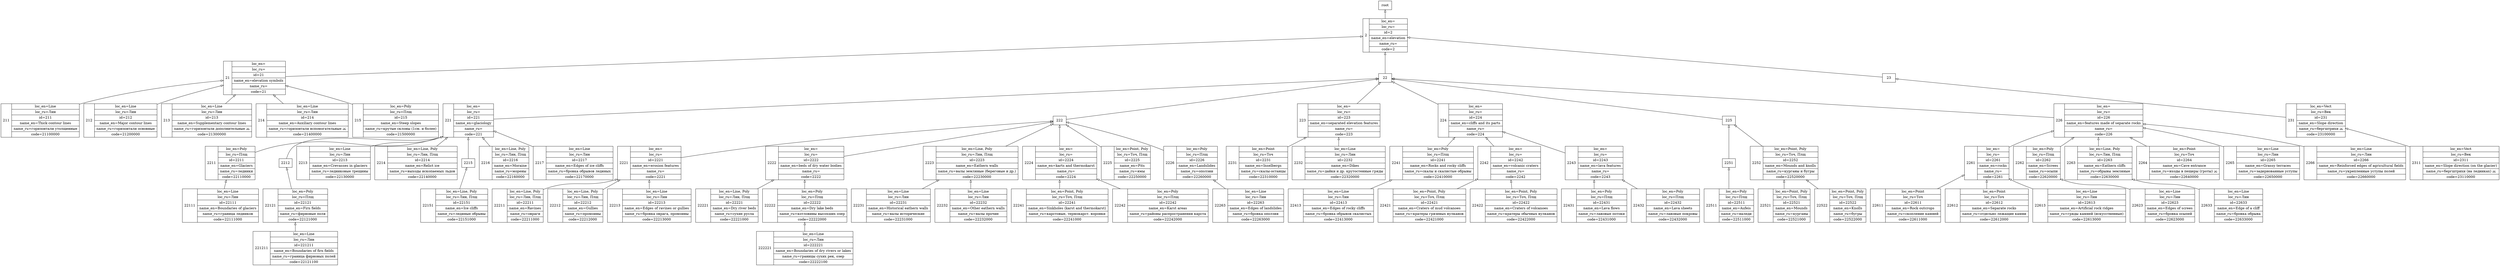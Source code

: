 /* This file was auto-generated on Sun Dec 23 22:46:09 2012
   using SOFT.pm library version 0.5.  Command line:
/usr/local/bin/soft2gv.pl --noorphans --tuples=RFK-elevation.csv --styles=features.gvsty RFK-elevation.soft
*/
digraph G {
	rankdir=BT
	/* subgraphs */
	/* node attributes */
	"cat:2" [weight="5",shape="record",label="{2}|{loc_en=|loc_ru=|id=2|name_en=elevation|name_ru=|code=2}"];
	"cat:21" [weight="5",shape="record",label="{21}|{loc_en=|loc_ru=|id=21|name_en=elevation symbols|name_ru=|code=21}"];
	"cat:211" [weight="5",shape="record",label="{211}|{loc_en=Line|loc_ru=&#x41B;&#x438;&#x43D;|id=211|name_en=Thick contour lines|name_ru=&#x433;&#x43E;&#x440;&#x438;&#x437;&#x43E;&#x43D;&#x442;&#x430;&#x43B;&#x438; &#x443;&#x442;&#x43E;&#x43B;&#x449;&#x435;&#x43D;&#x43D;&#x44B;&#x435;|code=21100000}"];
	"cat:212" [weight="5",shape="record",label="{212}|{loc_en=Line|loc_ru=&#x41B;&#x438;&#x43D;|id=212|name_en=Major contour lines|name_ru=&#x433;&#x43E;&#x440;&#x438;&#x437;&#x43E;&#x43D;&#x442;&#x430;&#x43B;&#x438; &#x43E;&#x441;&#x43D;&#x43E;&#x432;&#x43D;&#x44B;&#x435;|code=21200000}"];
	"cat:213" [weight="5",shape="record",label="{213}|{loc_en=Line|loc_ru=&#x41B;&#x438;&#x43D;|id=213|name_en=Supplementary contour lines|name_ru=&#x433;&#x43E;&#x440;&#x438;&#x437;&#x43E;&#x43D;&#x442;&#x430;&#x43B;&#x438; &#x434;&#x43E;&#x43F;&#x43E;&#x43B;&#x43D;&#x438;&#x442;&#x435;&#x43B;&#x44C;&#x43D;&#x44B;&#x435; &#x2694;|code=21300000}"];
	"cat:214" [weight="5",shape="record",label="{214}|{loc_en=Line|loc_ru=&#x41B;&#x438;&#x43D;|id=214|name_en=Auxiliary contour lines|name_ru=&#x433;&#x43E;&#x440;&#x438;&#x437;&#x43E;&#x43D;&#x442;&#x430;&#x43B;&#x438; &#x432;&#x441;&#x43F;&#x43E;&#x43C;&#x43E;&#x433;&#x430;&#x442;&#x435;&#x43B;&#x44C;&#x43D;&#x44B;&#x435; &#x2694;|code=21400000}"];
	"cat:215" [weight="5",shape="record",label="{215}|{loc_en=Poly|loc_ru=&#x41F;&#x43B;&#x449;|id=215|name_en=Steep slopes|name_ru=&#x43A;&#x440;&#x443;&#x442;&#x44B;&#x435; &#x441;&#x43A;&#x43B;&#x43E;&#x43D;&#x44B; (1&#x441;&#x43C;. &#x438; &#x431;&#x43E;&#x43B;&#x435;&#x435;)|code=21500000}"];
	"cat:22" [weight="5",shape="box",label="22"];
	"cat:221" [weight="5",shape="record",label="{221}|{loc_en=|loc_ru=|id=221|name_en=glaciology|name_ru=|code=221}"];
	"cat:2211" [weight="5",shape="record",label="{2211}|{loc_en=Poly|loc_ru=&#x41F;&#x43B;&#x449;|id=2211|name_en=Glaciers|name_ru=&#x43B;&#x435;&#x434;&#x43D;&#x438;&#x43A;&#x438;|code=22110000}"];
	"cat:22111" [weight="5",shape="record",label="{22111}|{loc_en=Line|loc_ru=&#x41B;&#x438;&#x43D;|id=22111|name_en=Boundaries of glaciers|name_ru=&#x433;&#x440;&#x430;&#x43D;&#x438;&#x446;&#x430; &#x43B;&#x435;&#x434;&#x43D;&#x438;&#x43A;&#x43E;&#x432;|code=22111000}"];
	"cat:2212" [weight="5",shape="box",label="2212"];
	"cat:22121" [weight="5",shape="record",label="{22121}|{loc_en=Poly|loc_ru=&#x41F;&#x43B;&#x449;|id=22121|name_en=Firn fields|name_ru=&#x444;&#x438;&#x440;&#x43D;&#x43E;&#x432;&#x44B;&#x435; &#x43F;&#x43E;&#x43B;&#x44F;|code=22121000}"];
	"cat:221211" [weight="5",shape="record",label="{221211}|{loc_en=Line|loc_ru=&#x41B;&#x438;&#x43D;|id=221211|name_en=Boundaries of firn fields|name_ru=&#x433;&#x440;&#x430;&#x43D;&#x438;&#x446;&#x430; &#x444;&#x438;&#x440;&#x43D;&#x43E;&#x432;&#x44B;&#x445; &#x43F;&#x43E;&#x43B;&#x435;&#x439;|code=22121100}"];
	"cat:2213" [weight="5",shape="record",label="{2213}|{loc_en=Line|loc_ru=&#x41B;&#x438;&#x43D;|id=2213|name_en=Crevasses in glaciers|name_ru=&#x43B;&#x435;&#x434;&#x43D;&#x438;&#x43A;&#x43E;&#x432;&#x44B;&#x435; &#x442;&#x440;&#x435;&#x449;&#x438;&#x43D;&#x44B;|code=22130000}"];
	"cat:2214" [weight="5",shape="record",label="{2214}|{loc_en=Line, Poly|loc_ru=&#x41B;&#x438;&#x43D;, &#x41F;&#x43B;&#x449;|id=2214|name_en=Relict ice|name_ru=&#x432;&#x44B;&#x445;&#x43E;&#x434;&#x44B; &#x438;&#x441;&#x43A;&#x43E;&#x43F;&#x430;&#x435;&#x43C;&#x44B;&#x445; &#x43B;&#x44C;&#x434;&#x43E;&#x432;|code=22140000}"];
	"cat:2215" [weight="5",shape="box",label="2215"];
	"cat:22151" [weight="5",shape="record",label="{22151}|{loc_en=Line, Poly|loc_ru=&#x41B;&#x438;&#x43D;, &#x41F;&#x43B;&#x449;|id=22151|name_en=Ice cliffs|name_ru=&#x43B;&#x435;&#x434;&#x44F;&#x43D;&#x44B;&#x435; &#x43E;&#x431;&#x440;&#x44B;&#x432;&#x44B;|code=22151000}"];
	"cat:2216" [weight="5",shape="record",label="{2216}|{loc_en=Line, Poly|loc_ru=&#x41B;&#x438;&#x43D;, &#x41F;&#x43B;&#x449;|id=2216|name_en=Moraine|name_ru=&#x43C;&#x43E;&#x440;&#x435;&#x43D;&#x44B;|code=22160000}"];
	"cat:2217" [weight="5",shape="record",label="{2217}|{loc_en=Line|loc_ru=&#x41B;&#x438;&#x43D;|id=2217|name_en=Edges of ice cliffs|name_ru=&#x431;&#x440;&#x43E;&#x432;&#x43A;&#x430; &#x43E;&#x431;&#x440;&#x44B;&#x432;&#x43E;&#x432; &#x43B;&#x435;&#x434;&#x44F;&#x43D;&#x44B;&#x445;|code=22170000}"];
	"cat:222" [weight="5",shape="box",label="222"];
	"cat:2221" [weight="5",shape="record",label="{2221}|{loc_en=|loc_ru=|id=2221|name_en=erosion features|name_ru=|code=2221}"];
	"cat:22211" [weight="5",shape="record",label="{22211}|{loc_en=Line, Poly|loc_ru=&#x41B;&#x438;&#x43D;, &#x41F;&#x43B;&#x449;|id=22211|name_en=Ravines|name_ru=&#x43E;&#x432;&#x440;&#x430;&#x433;&#x438;|code=22211000}"];
	"cat:22212" [weight="5",shape="record",label="{22212}|{loc_en=Line, Poly|loc_ru=&#x41B;&#x438;&#x43D;, &#x41F;&#x43B;&#x449;|id=22212|name_en=Gullies|name_ru=&#x43F;&#x440;&#x43E;&#x43C;&#x43E;&#x438;&#x43D;&#x44B;|code=22212000}"];
	"cat:22213" [weight="5",shape="record",label="{22213}|{loc_en=Line|loc_ru=&#x41B;&#x438;&#x43D;|id=22213|name_en=Edges of ravines or gullies|name_ru=&#x431;&#x440;&#x43E;&#x432;&#x43A;&#x430; &#x43E;&#x432;&#x440;&#x430;&#x433;&#x430;, &#x43F;&#x440;&#x43E;&#x43C;&#x43E;&#x438;&#x43D;&#x44B;|code=22213000}"];
	"cat:2222" [weight="5",shape="record",label="{2222}|{loc_en=|loc_ru=|id=2222|name_en=beds of dry water bodies|name_ru=|code=2222}"];
	"cat:22221" [weight="5",shape="record",label="{22221}|{loc_en=Line, Poly|loc_ru=&#x41B;&#x438;&#x43D;, &#x41F;&#x43B;&#x449;|id=22221|name_en=Dry river beds|name_ru=&#x441;&#x443;&#x445;&#x438;&#x435; &#x440;&#x443;&#x441;&#x43B;&#x430;|code=22221000}"];
	"cat:22222" [weight="5",shape="record",label="{22222}|{loc_en=Poly|loc_ru=&#x41F;&#x43B;&#x449;|id=22222|name_en=Dry lake beds|name_ru=&#x43A;&#x43E;&#x442;&#x43B;&#x43E;&#x432;&#x438;&#x43D;&#x44B; &#x432;&#x44B;&#x441;&#x43E;&#x445;&#x448;&#x438;&#x445; &#x43E;&#x437;&#x435;&#x440;|code=22222000}"];
	"cat:222221" [weight="5",shape="record",label="{222221}|{loc_en=Line|loc_ru=&#x41B;&#x438;&#x43D;|id=222221|name_en=Boundaries of dry rivers or lakes|name_ru=&#x433;&#x440;&#x430;&#x43D;&#x438;&#x446;&#x44B; &#x441;&#x443;&#x445;&#x438;&#x445; &#x440;&#x435;&#x43A;, &#x43E;&#x437;&#x435;&#x440;|code=22222100}"];
	"cat:2223" [weight="5",shape="record",label="{2223}|{loc_en=Line, Poly|loc_ru=&#x41B;&#x438;&#x43D;, &#x41F;&#x43B;&#x449;|id=2223|name_en=Eathern walls|name_ru=&#x432;&#x430;&#x43B;&#x44B; &#x437;&#x435;&#x43C;&#x43B;&#x44F;&#x43D;&#x44B;&#x435; (&#x431;&#x435;&#x440;&#x435;&#x433;&#x43E;&#x432;&#x44B;&#x435; &#x438; &#x434;&#x440;.)|code=22230000}"];
	"cat:22231" [weight="5",shape="record",label="{22231}|{loc_en=Line|loc_ru=&#x41B;&#x438;&#x43D;|id=22231|name_en=Historical eathern walls|name_ru=&#x432;&#x430;&#x43B;&#x44B; &#x438;&#x441;&#x442;&#x43E;&#x440;&#x438;&#x447;&#x435;&#x441;&#x43A;&#x438;&#x435;|code=22231000}"];
	"cat:22232" [weight="5",shape="record",label="{22232}|{loc_en=Line|loc_ru=&#x41B;&#x438;&#x43D;|id=22232|name_en=Other eathern walls|name_ru=&#x432;&#x430;&#x43B;&#x44B; &#x43F;&#x440;&#x43E;&#x447;&#x438;&#x435;|code=22232000}"];
	"cat:2224" [weight="5",shape="record",label="{2224}|{loc_en=|loc_ru=|id=2224|name_en=karts and thermokarst|name_ru=|code=2224}"];
	"cat:22241" [weight="5",shape="record",label="{22241}|{loc_en=Point, Poly|loc_ru=&#x422;&#x43E;&#x447;, &#x41F;&#x43B;&#x449;|id=22241|name_en=Sinkholes (karst and thermokarst)|name_ru=&#x43A;&#x430;&#x440;&#x441;&#x442;&#x43E;&#x432;&#x44B;&#x435;, &#x442;&#x435;&#x440;&#x43C;&#x43E;&#x43A;&#x430;&#x440;&#x441;&#x442;. &#x432;&#x43E;&#x440;&#x43E;&#x43D;&#x43A;&#x438;|code=22241000}"];
	"cat:22242" [weight="5",shape="record",label="{22242}|{loc_en=Poly|loc_ru=&#x41F;&#x43B;&#x449;|id=22242|name_en=Karst areas|name_ru=&#x440;&#x430;&#x439;&#x43E;&#x43D;&#x44B; &#x440;&#x430;&#x441;&#x43F;&#x440;&#x43E;&#x441;&#x442;&#x440;&#x430;&#x43D;&#x435;&#x43D;&#x438;&#x44F; &#x43A;&#x430;&#x440;&#x441;&#x442;&#x430;|code=22242000}"];
	"cat:2225" [weight="5",shape="record",label="{2225}|{loc_en=Point, Poly|loc_ru=&#x422;&#x43E;&#x447;, &#x41F;&#x43B;&#x449;|id=2225|name_en=Pits|name_ru=&#x44F;&#x43C;&#x44B;|code=22250000}"];
	"cat:2226" [weight="5",shape="record",label="{2226}|{loc_en=Poly|loc_ru=&#x41F;&#x43B;&#x449;|id=2226|name_en=Landslides|name_ru=&#x43E;&#x43F;&#x43E;&#x43B;&#x437;&#x43D;&#x438;|code=22260000}"];
	"cat:22263" [weight="5",shape="record",label="{22263}|{loc_en=Line|loc_ru=&#x41B;&#x438;&#x43D;|id=22263|name_en=Edges of landslides|name_ru=&#x431;&#x440;&#x43E;&#x432;&#x43A;&#x430; &#x43E;&#x43F;&#x43E;&#x43B;&#x437;&#x43D;&#x44F;|code=22263000}"];
	"cat:223" [weight="5",shape="record",label="{223}|{loc_en=|loc_ru=|id=223|name_en=separated elevation features|name_ru=|code=223}"];
	"cat:2231" [weight="5",shape="record",label="{2231}|{loc_en=Point|loc_ru=&#x422;&#x43E;&#x447;|id=2231|name_en=Inselbergs|name_ru=&#x441;&#x43A;&#x430;&#x43B;&#x44B;-&#x43E;&#x441;&#x442;&#x430;&#x43D;&#x446;&#x44B;|code=22310000}"];
	"cat:2232" [weight="5",shape="record",label="{2232}|{loc_en=Line|loc_ru=&#x41B;&#x438;&#x43D;|id=2232|name_en=Dikes|name_ru=&#x434;&#x430;&#x439;&#x43A;&#x438; &#x438; &#x434;&#x440;. &#x43A;&#x440;&#x443;&#x442;&#x43E;&#x441;&#x442;&#x435;&#x43D;&#x43D;&#x44B;&#x435; &#x433;&#x440;&#x44F;&#x434;&#x44B;|code=22320000}"];
	"cat:224" [weight="5",shape="record",label="{224}|{loc_en=|loc_ru=|id=224|name_en=cliffs and its parts|name_ru=|code=224}"];
	"cat:2241" [weight="5",shape="record",label="{2241}|{loc_en=Poly|loc_ru=&#x41F;&#x43B;&#x449;|id=2241|name_en=Rocks and rocky cliffs|name_ru=&#x441;&#x43A;&#x430;&#x43B;&#x44B; &#x438; &#x441;&#x43A;&#x430;&#x43B;&#x438;&#x441;&#x442;&#x44B;&#x435; &#x43E;&#x431;&#x440;&#x44B;&#x432;&#x44B;|code=22410000}"];
	"cat:22413" [weight="5",shape="record",label="{22413}|{loc_en=Line|loc_ru=&#x41B;&#x438;&#x43D;|id=22413|name_en=Edges of rocky cliffs|name_ru=&#x431;&#x440;&#x43E;&#x432;&#x43A;&#x430; &#x43E;&#x431;&#x440;&#x44B;&#x432;&#x43E;&#x432; &#x441;&#x43A;&#x430;&#x43B;&#x438;&#x441;&#x442;&#x44B;&#x445;|code=22413000}"];
	"cat:2242" [weight="5",shape="record",label="{2242}|{loc_en=|loc_ru=|id=2242|name_en=volcanic craters|name_ru=|code=2242}"];
	"cat:22421" [weight="5",shape="record",label="{22421}|{loc_en=Point, Poly|loc_ru=&#x422;&#x43E;&#x447;, &#x41F;&#x43B;&#x449;|id=22421|name_en=Craters of mud volcanoes|name_ru=&#x43A;&#x440;&#x430;&#x442;&#x435;&#x440;&#x44B; &#x433;&#x440;&#x44F;&#x437;&#x435;&#x432;&#x44B;&#x445; &#x432;&#x443;&#x43B;&#x43A;&#x430;&#x43D;&#x43E;&#x432;|code=22421000}"];
	"cat:22422" [weight="5",shape="record",label="{22422}|{loc_en=Point, Poly|loc_ru=&#x422;&#x43E;&#x447;, &#x41F;&#x43B;&#x449;|id=22422|name_en=Craters of volcanoes|name_ru=&#x43A;&#x440;&#x430;&#x442;&#x435;&#x440;&#x44B; &#x43E;&#x431;&#x44B;&#x447;&#x43D;&#x44B;&#x445; &#x432;&#x443;&#x43B;&#x43A;&#x430;&#x43D;&#x43E;&#x432;|code=22422000}"];
	"cat:2243" [weight="5",shape="record",label="{2243}|{loc_en=|loc_ru=|id=2243|name_en=lava features|name_ru=|code=2243}"];
	"cat:22431" [weight="5",shape="record",label="{22431}|{loc_en=Poly|loc_ru=&#x41F;&#x43B;&#x449;|id=22431|name_en=Lava flows|name_ru=&#x43B;&#x430;&#x432;&#x43E;&#x432;&#x44B;&#x435; &#x43F;&#x43E;&#x442;&#x43E;&#x43A;&#x438;|code=22431000}"];
	"cat:22432" [weight="5",shape="record",label="{22432}|{loc_en=Poly|loc_ru=&#x41F;&#x43B;&#x449;|id=22432|name_en=Lava sheets|name_ru=&#x43B;&#x430;&#x432;&#x43E;&#x432;&#x44B;&#x435; &#x43F;&#x43E;&#x43A;&#x440;&#x43E;&#x432;&#x44B;|code=22432000}"];
	"cat:225" [weight="5",shape="box",label="225"];
	"cat:2251" [weight="5",shape="box",label="2251"];
	"cat:22511" [weight="5",shape="record",label="{22511}|{loc_en=Poly|loc_ru=&#x41F;&#x43B;&#x449;|id=22511|name_en=Aufeis|name_ru=&#x43D;&#x430;&#x43B;&#x435;&#x434;&#x438;|code=22511000}"];
	"cat:2252" [weight="5",shape="record",label="{2252}|{loc_en=Point, Poly|loc_ru=&#x422;&#x43E;&#x447;, &#x41F;&#x43B;&#x449;|id=2252|name_en=Mounds and knolls|name_ru=&#x43A;&#x443;&#x440;&#x433;&#x430;&#x43D;&#x44B; &#x438; &#x431;&#x443;&#x433;&#x440;&#x44B;|code=22520000}"];
	"cat:22521" [weight="5",shape="record",label="{22521}|{loc_en=Point, Poly|loc_ru=&#x422;&#x43E;&#x447;, &#x41F;&#x43B;&#x449;|id=22521|name_en=Mounds|name_ru=&#x43A;&#x443;&#x440;&#x433;&#x430;&#x43D;&#x44B;|code=22521000}"];
	"cat:22522" [weight="5",shape="record",label="{22522}|{loc_en=Point, Poly|loc_ru=&#x422;&#x43E;&#x447;, &#x41F;&#x43B;&#x449;|id=22522|name_en=Knolls|name_ru=&#x431;&#x443;&#x433;&#x440;&#x44B;|code=22522000}"];
	"cat:226" [weight="5",shape="record",label="{226}|{loc_en=|loc_ru=|id=226|name_en=features made of separate rocks|name_ru=|code=226}"];
	"cat:2261" [weight="5",shape="record",label="{2261}|{loc_en=|loc_ru=|id=2261|name_en=rocks|name_ru=|code=2261}"];
	"cat:22611" [weight="5",shape="record",label="{22611}|{loc_en=Point|loc_ru=&#x422;&#x43E;&#x447;|id=22611|name_en=Rock outcrops|name_ru=&#x441;&#x43A;&#x43E;&#x43F;&#x43B;&#x435;&#x43D;&#x438;&#x435; &#x43A;&#x430;&#x43C;&#x43D;&#x435;&#x439;|code=22611000}"];
	"cat:22612" [weight="5",shape="record",label="{22612}|{loc_en=Point|loc_ru=&#x422;&#x43E;&#x447;|id=22612|name_en=Separate rocks|name_ru=&#x43E;&#x442;&#x434;&#x435;&#x43B;&#x44C;&#x43D;&#x43E; &#x43B;&#x435;&#x436;&#x430;&#x449;&#x438;&#x435; &#x43A;&#x430;&#x43C;&#x43D;&#x438;|code=22612000}"];
	"cat:22613" [weight="5",shape="record",label="{22613}|{loc_en=Line|loc_ru=&#x41B;&#x438;&#x43D;|id=22613|name_en=Artificial rock ridges|name_ru=&#x433;&#x440;&#x44F;&#x434;&#x44B; &#x43A;&#x430;&#x43C;&#x43D;&#x435;&#x439; (&#x438;&#x441;&#x43A;&#x443;&#x441;&#x441;&#x442;&#x432;&#x435;&#x43D;&#x43D;&#x44B;&#x435;)|code=22613000}"];
	"cat:2262" [weight="5",shape="record",label="{2262}|{loc_en=Poly|loc_ru=&#x41F;&#x43B;&#x449;|id=2262|name_en=Screes|name_ru=&#x43E;&#x441;&#x44B;&#x43F;&#x438;|code=22620000}"];
	"cat:22623" [weight="5",shape="record",label="{22623}|{loc_en=Line|loc_ru=&#x41B;&#x438;&#x43D;|id=22623|name_en=Edges of screes|name_ru=&#x431;&#x440;&#x43E;&#x432;&#x43A;&#x430; &#x43E;&#x441;&#x44B;&#x43F;&#x435;&#x439;|code=22623000}"];
	"cat:2263" [weight="5",shape="record",label="{2263}|{loc_en=Line, Poly|loc_ru=&#x41B;&#x438;&#x43D;, &#x41F;&#x43B;&#x449;|id=2263|name_en=Eathern cliffs|name_ru=&#x43E;&#x431;&#x440;&#x44B;&#x432;&#x44B; &#x437;&#x435;&#x43C;&#x43B;&#x44F;&#x43D;&#x44B;&#x435;|code=22630000}"];
	"cat:22633" [weight="5",shape="record",label="{22633}|{loc_en=Line|loc_ru=&#x41B;&#x438;&#x43D;|id=22633|name_en=Edge of a cliff|name_ru=&#x431;&#x440;&#x43E;&#x432;&#x43A;&#x430; &#x43E;&#x431;&#x440;&#x44B;&#x432;&#x430;|code=22633000}"];
	"cat:2264" [weight="5",shape="record",label="{2264}|{loc_en=Point|loc_ru=&#x422;&#x43E;&#x447;|id=2264|name_en=Cave entrance|name_ru=&#x432;&#x445;&#x43E;&#x434;&#x44B; &#x432; &#x43F;&#x435;&#x449;&#x435;&#x440;&#x44B; (&#x433;&#x440;&#x43E;&#x442;&#x44B;) &#x2694;|code=22640000}"];
	"cat:2265" [weight="5",shape="record",label="{2265}|{loc_en=Line|loc_ru=&#x41B;&#x438;&#x43D;|id=2265|name_en=Grassy terraces|name_ru=&#x437;&#x430;&#x434;&#x435;&#x440;&#x43D;&#x43E;&#x432;&#x430;&#x43D;&#x43D;&#x44B;&#x435; &#x443;&#x441;&#x442;&#x443;&#x43F;&#x44B;|code=22650000}"];
	"cat:2266" [weight="5",shape="record",label="{2266}|{loc_en=Line|loc_ru=&#x41B;&#x438;&#x43D;|id=2266|name_en=Reinforced edges of agricultural fields|name_ru=&#x443;&#x43A;&#x440;&#x435;&#x43F;&#x43B;&#x435;&#x43D;&#x43D;&#x44B;&#x435; &#x443;&#x441;&#x442;&#x443;&#x43F;&#x44B; &#x43F;&#x43E;&#x43B;&#x435;&#x439;|code=22660000}"];
	"cat:23" [weight="5",shape="box",label="23"];
	"cat:231" [weight="5",shape="record",label="{231}|{loc_en=Vect|loc_ru=&#x412;&#x435;&#x43A;|id=231|name_en=Slope direction|name_ru=&#x431;&#x435;&#x440;&#x433;&#x448;&#x442;&#x440;&#x438;&#x445;&#x438; &#x2694;|code=23100000}"];
	"cat:2311" [weight="5",shape="record",label="{2311}|{loc_en=Vect|loc_ru=&#x412;&#x435;&#x43A;|id=2311|name_en=Slope direction (on the glacier)|name_ru=&#x431;&#x435;&#x440;&#x433;&#x448;&#x442;&#x440;&#x438;&#x445;&#x438; (&#x43D;&#x430; &#x43B;&#x435;&#x434;&#x43D;&#x438;&#x43A;&#x430;&#x445;) &#x2694;|code=23110000}"];
	"cat:root" [weight="5",shape="box",label="root"];

	/* relations with attributes */
	"cat:2" -> "cat:root" [style="solid",arrowhead="empty"];
	"cat:21" -> "cat:2" [style="solid",arrowhead="empty"];
	"cat:211" -> "cat:21" [style="solid",arrowhead="empty"];
	"cat:212" -> "cat:21" [style="solid",arrowhead="empty"];
	"cat:213" -> "cat:21" [style="solid",arrowhead="empty"];
	"cat:214" -> "cat:21" [style="solid",arrowhead="empty"];
	"cat:215" -> "cat:21" [style="solid",arrowhead="empty"];
	"cat:22" -> "cat:2" [style="solid",arrowhead="empty"];
	"cat:221" -> "cat:22" [style="solid",arrowhead="empty"];
	"cat:2211" -> "cat:221" [style="solid",arrowhead="empty"];
	"cat:22111" -> "cat:2211" [style="solid",arrowhead="empty"];
	"cat:2212" -> "cat:221" [style="solid",arrowhead="empty"];
	"cat:22121" -> "cat:2212" [style="solid",arrowhead="empty"];
	"cat:221211" -> "cat:22121" [style="solid",arrowhead="empty"];
	"cat:2213" -> "cat:221" [style="solid",arrowhead="empty"];
	"cat:2214" -> "cat:221" [style="solid",arrowhead="empty"];
	"cat:2215" -> "cat:221" [style="solid",arrowhead="empty"];
	"cat:22151" -> "cat:2215" [style="solid",arrowhead="empty"];
	"cat:2216" -> "cat:221" [style="solid",arrowhead="empty"];
	"cat:2217" -> "cat:221" [style="solid",arrowhead="empty"];
	"cat:222" -> "cat:22" [style="solid",arrowhead="empty"];
	"cat:2221" -> "cat:222" [style="solid",arrowhead="empty"];
	"cat:22211" -> "cat:2221" [style="solid",arrowhead="empty"];
	"cat:22212" -> "cat:2221" [style="solid",arrowhead="empty"];
	"cat:22213" -> "cat:2221" [style="solid",arrowhead="empty"];
	"cat:2222" -> "cat:222" [style="solid",arrowhead="empty"];
	"cat:22221" -> "cat:2222" [style="solid",arrowhead="empty"];
	"cat:22222" -> "cat:2222" [style="solid",arrowhead="empty"];
	"cat:222221" -> "cat:22222" [style="solid",arrowhead="empty"];
	"cat:2223" -> "cat:222" [style="solid",arrowhead="empty"];
	"cat:22231" -> "cat:2223" [style="solid",arrowhead="empty"];
	"cat:22232" -> "cat:2223" [style="solid",arrowhead="empty"];
	"cat:2224" -> "cat:222" [style="solid",arrowhead="empty"];
	"cat:22241" -> "cat:2224" [style="solid",arrowhead="empty"];
	"cat:22242" -> "cat:2224" [style="solid",arrowhead="empty"];
	"cat:2225" -> "cat:222" [style="solid",arrowhead="empty"];
	"cat:2226" -> "cat:222" [style="solid",arrowhead="empty"];
	"cat:22263" -> "cat:2226" [style="solid",arrowhead="empty"];
	"cat:223" -> "cat:22" [style="solid",arrowhead="empty"];
	"cat:2231" -> "cat:223" [style="solid",arrowhead="empty"];
	"cat:2232" -> "cat:223" [style="solid",arrowhead="empty"];
	"cat:224" -> "cat:22" [style="solid",arrowhead="empty"];
	"cat:2241" -> "cat:224" [style="solid",arrowhead="empty"];
	"cat:22413" -> "cat:2241" [style="solid",arrowhead="empty"];
	"cat:2242" -> "cat:224" [style="solid",arrowhead="empty"];
	"cat:22421" -> "cat:2242" [style="solid",arrowhead="empty"];
	"cat:22422" -> "cat:2242" [style="solid",arrowhead="empty"];
	"cat:2243" -> "cat:224" [style="solid",arrowhead="empty"];
	"cat:22431" -> "cat:2243" [style="solid",arrowhead="empty"];
	"cat:22432" -> "cat:2243" [style="solid",arrowhead="empty"];
	"cat:225" -> "cat:22" [style="solid",arrowhead="empty"];
	"cat:2251" -> "cat:225" [style="solid",arrowhead="empty"];
	"cat:22511" -> "cat:2251" [style="solid",arrowhead="empty"];
	"cat:2252" -> "cat:225" [style="solid",arrowhead="empty"];
	"cat:22521" -> "cat:2252" [style="solid",arrowhead="empty"];
	"cat:22522" -> "cat:2252" [style="solid",arrowhead="empty"];
	"cat:226" -> "cat:22" [style="solid",arrowhead="empty"];
	"cat:2261" -> "cat:226" [style="solid",arrowhead="empty"];
	"cat:22611" -> "cat:2261" [style="solid",arrowhead="empty"];
	"cat:22612" -> "cat:2261" [style="solid",arrowhead="empty"];
	"cat:22613" -> "cat:2261" [style="solid",arrowhead="empty"];
	"cat:2262" -> "cat:226" [style="solid",arrowhead="empty"];
	"cat:22623" -> "cat:2262" [style="solid",arrowhead="empty"];
	"cat:2263" -> "cat:226" [style="solid",arrowhead="empty"];
	"cat:22633" -> "cat:2263" [style="solid",arrowhead="empty"];
	"cat:2264" -> "cat:226" [style="solid",arrowhead="empty"];
	"cat:2265" -> "cat:226" [style="solid",arrowhead="empty"];
	"cat:2266" -> "cat:226" [style="solid",arrowhead="empty"];
	"cat:23" -> "cat:2" [style="solid",arrowhead="empty"];
	"cat:231" -> "cat:23" [style="solid",arrowhead="empty"];
	"cat:2311" -> "cat:231" [style="solid",arrowhead="empty"];
}
